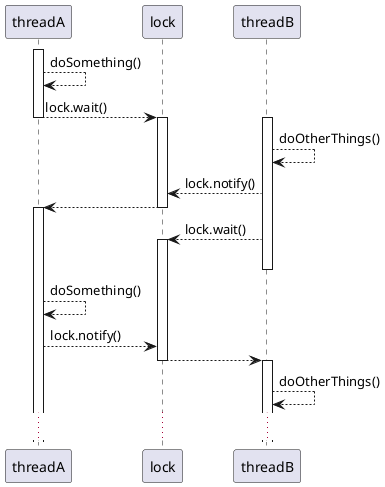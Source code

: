 @startuml

activate threadA
threadA --> threadA : doSomething()


threadA --> lock : lock.wait()
deactivate threadA
activate lock

activate threadB
threadB --> threadB : doOtherThings()


threadB --> lock : lock.notify()
lock --> threadA
deactivate lock
activate threadA

threadB --> lock : lock.wait()
activate lock
deactivate threadB

threadA --> threadA : doSomething()

threadA --> lock : lock.notify()
lock --> threadB
deactivate lock
activate threadB

threadB --> threadB : doOtherThings()

...


@enduml
